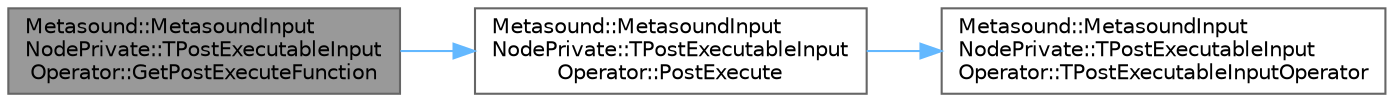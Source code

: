 digraph "Metasound::MetasoundInputNodePrivate::TPostExecutableInputOperator::GetPostExecuteFunction"
{
 // INTERACTIVE_SVG=YES
 // LATEX_PDF_SIZE
  bgcolor="transparent";
  edge [fontname=Helvetica,fontsize=10,labelfontname=Helvetica,labelfontsize=10];
  node [fontname=Helvetica,fontsize=10,shape=box,height=0.2,width=0.4];
  rankdir="LR";
  Node1 [id="Node000001",label="Metasound::MetasoundInput\lNodePrivate::TPostExecutableInput\lOperator::GetPostExecuteFunction",height=0.2,width=0.4,color="gray40", fillcolor="grey60", style="filled", fontcolor="black",tooltip="Return the FPostExecute function to call during graph post execution."];
  Node1 -> Node2 [id="edge1_Node000001_Node000002",color="steelblue1",style="solid",tooltip=" "];
  Node2 [id="Node000002",label="Metasound::MetasoundInput\lNodePrivate::TPostExecutableInput\lOperator::PostExecute",height=0.2,width=0.4,color="grey40", fillcolor="white", style="filled",URL="$dd/d0e/classMetasound_1_1MetasoundInputNodePrivate_1_1TPostExecutableInputOperator.html#abc04eab7f42bbdab961f40a1eea6d754",tooltip=" "];
  Node2 -> Node3 [id="edge2_Node000002_Node000003",color="steelblue1",style="solid",tooltip=" "];
  Node3 [id="Node000003",label="Metasound::MetasoundInput\lNodePrivate::TPostExecutableInput\lOperator::TPostExecutableInputOperator",height=0.2,width=0.4,color="grey40", fillcolor="white", style="filled",URL="$dd/d0e/classMetasound_1_1MetasoundInputNodePrivate_1_1TPostExecutableInputOperator.html#a1d3e4e79981617b128c14404ae911571",tooltip=" "];
}
